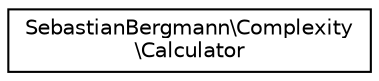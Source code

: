 digraph "Graphical Class Hierarchy"
{
  edge [fontname="Helvetica",fontsize="10",labelfontname="Helvetica",labelfontsize="10"];
  node [fontname="Helvetica",fontsize="10",shape=record];
  rankdir="LR";
  Node0 [label="SebastianBergmann\\Complexity\l\\Calculator",height=0.2,width=0.4,color="black", fillcolor="white", style="filled",URL="$classSebastianBergmann_1_1Complexity_1_1Calculator.html"];
}
